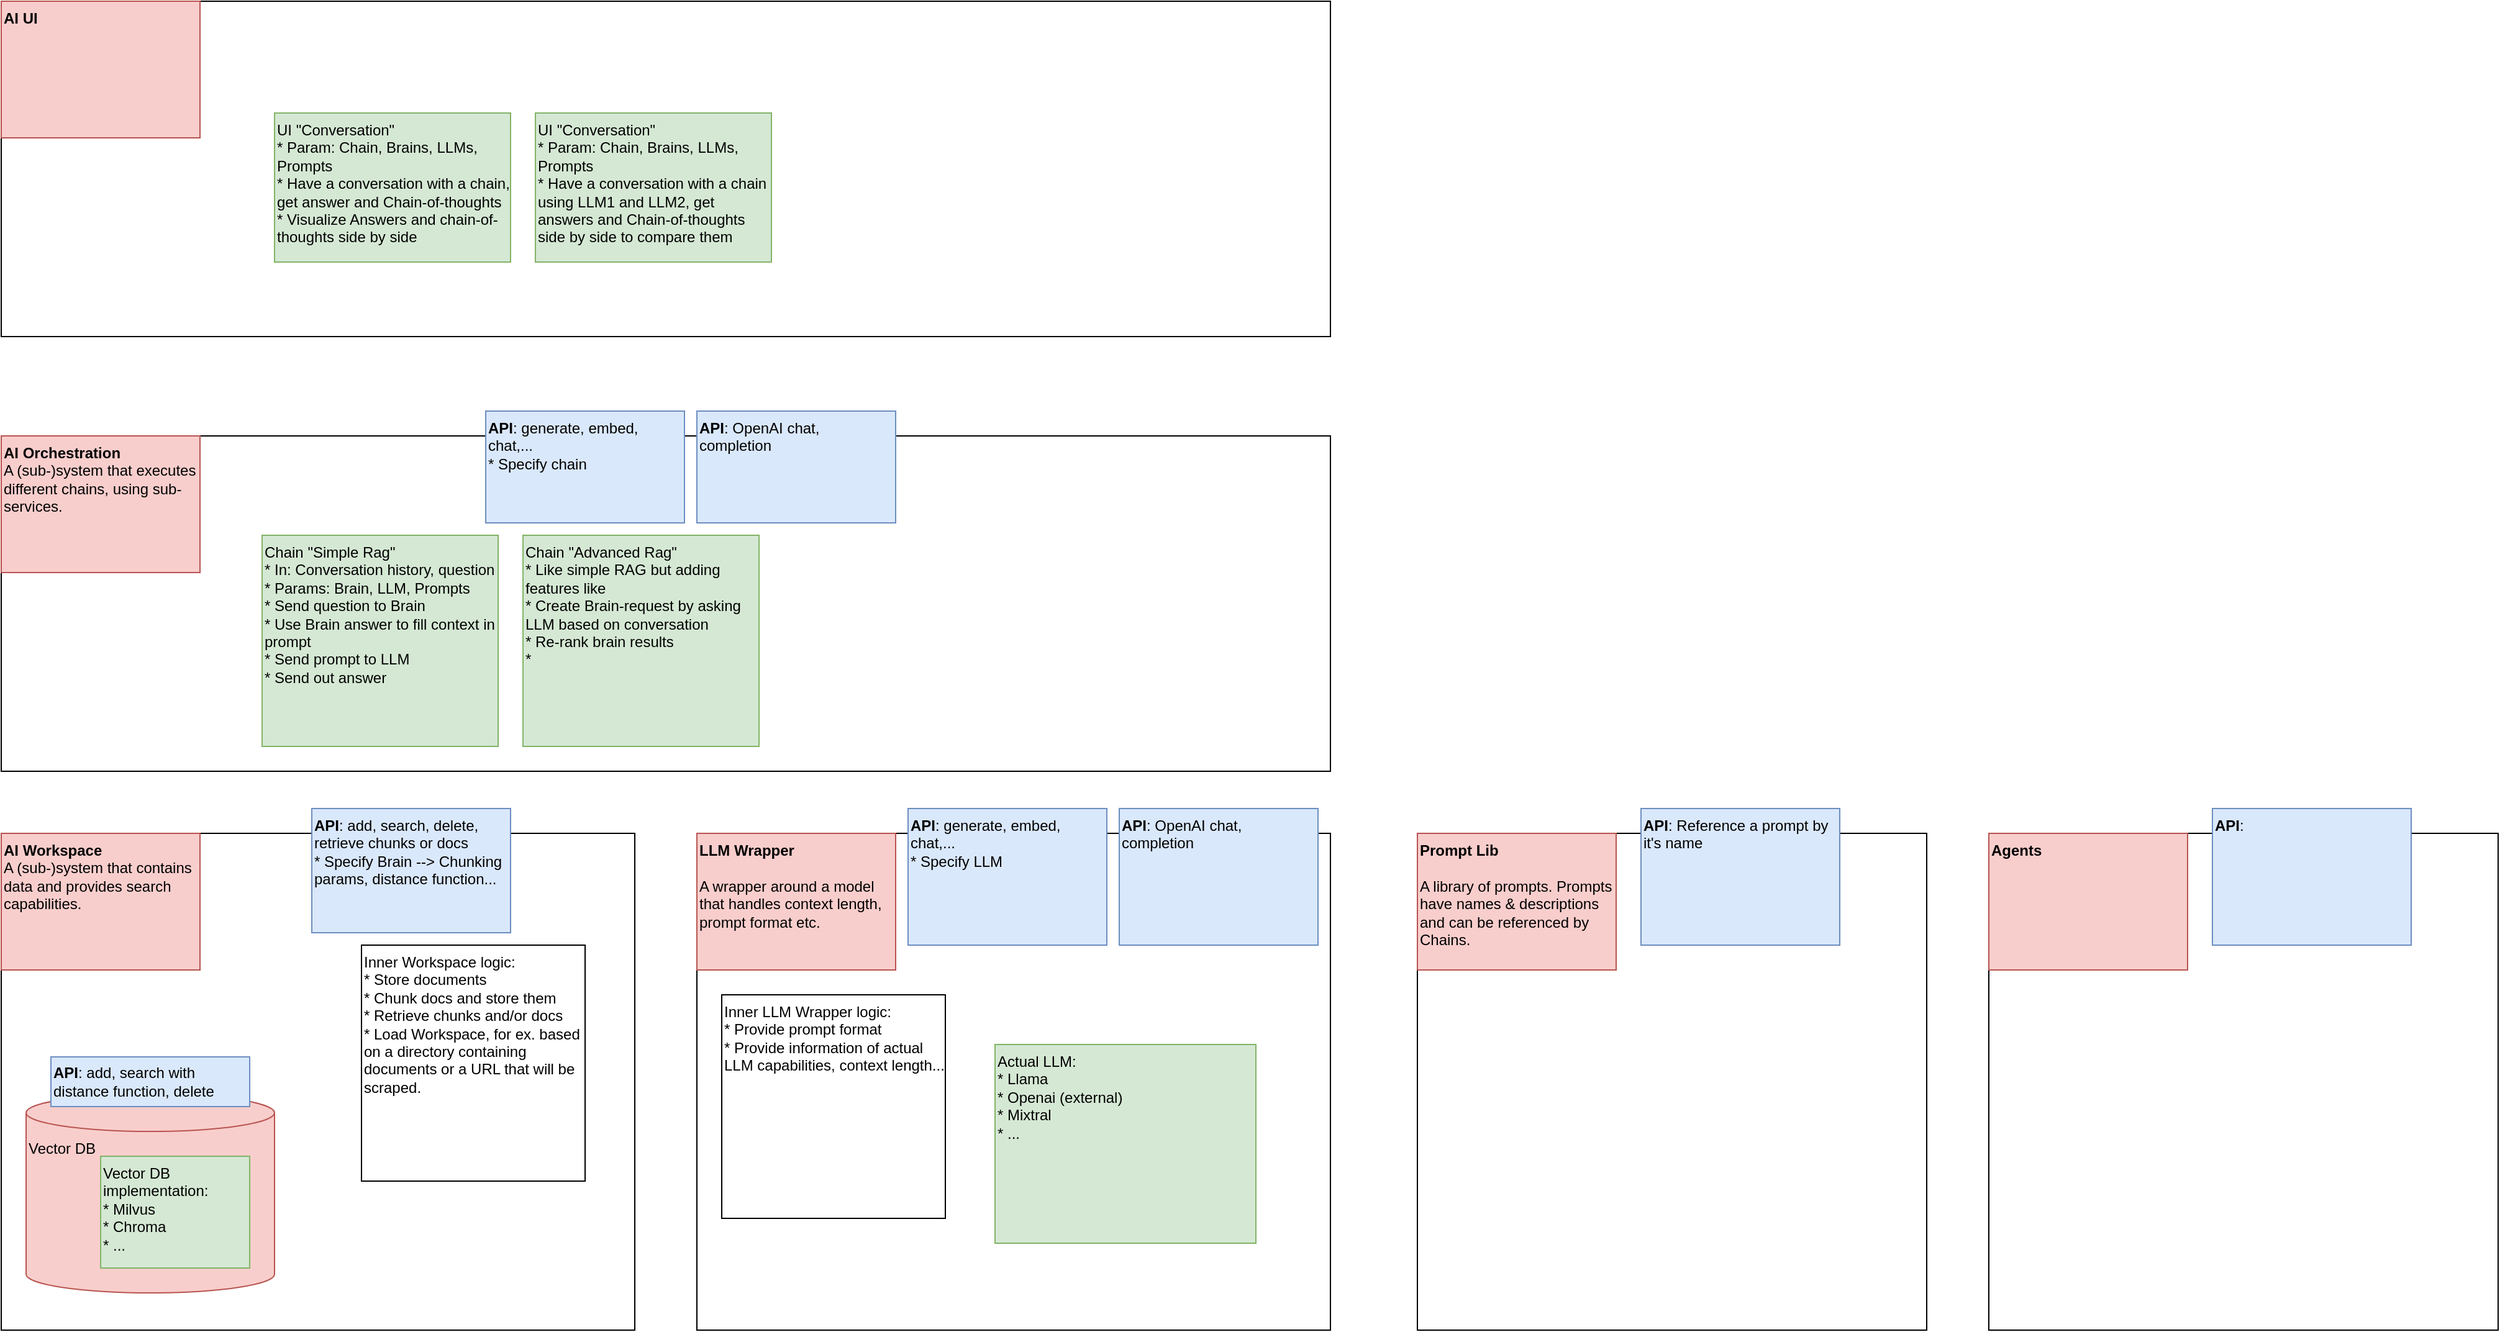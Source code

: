 <mxfile><diagram id="zpGzf-oRHcjbW15I6Q2K" name="Page-1"><mxGraphModel dx="1374" dy="1158" grid="1" gridSize="10" guides="1" tooltips="1" connect="1" arrows="1" fold="1" page="0" pageScale="1" pageWidth="850" pageHeight="1100" math="0" shadow="0"><root><mxCell id="0"/><mxCell id="1" parent="0"/><mxCell id="CE9EN9VTLjrJtfSJjfUC-10" value="" style="rounded=0;whiteSpace=wrap;html=1;" parent="1" vertex="1"><mxGeometry x="240" y="40" width="510" height="400" as="geometry"/></mxCell><mxCell id="CE9EN9VTLjrJtfSJjfUC-3" value="" style="rounded=0;whiteSpace=wrap;html=1;" parent="1" vertex="1"><mxGeometry x="-320" y="40" width="510" height="400" as="geometry"/></mxCell><mxCell id="CE9EN9VTLjrJtfSJjfUC-1" value="Vector DB" style="shape=cylinder3;whiteSpace=wrap;html=1;boundedLbl=1;backgroundOutline=1;size=15;fillColor=#f8cecc;strokeColor=#b85450;align=left;verticalAlign=top;" parent="1" vertex="1"><mxGeometry x="-300" y="250" width="200" height="160" as="geometry"/></mxCell><mxCell id="CE9EN9VTLjrJtfSJjfUC-2" value="&lt;b&gt;API&lt;/b&gt;: add, search with distance function, delete" style="rounded=0;whiteSpace=wrap;html=1;fillColor=#dae8fc;strokeColor=#6c8ebf;align=left;" parent="1" vertex="1"><mxGeometry x="-280" y="220" width="160" height="40" as="geometry"/></mxCell><mxCell id="CE9EN9VTLjrJtfSJjfUC-4" value="&lt;b&gt;API&lt;/b&gt;: add, search, delete, retrieve chunks or docs&lt;div&gt;* Specify Brain --&amp;gt; Chunking params, distance function...&lt;/div&gt;" style="rounded=0;whiteSpace=wrap;html=1;fillColor=#dae8fc;strokeColor=#6c8ebf;align=left;verticalAlign=top;" parent="1" vertex="1"><mxGeometry x="-70" y="20" width="160" height="100" as="geometry"/></mxCell><mxCell id="CE9EN9VTLjrJtfSJjfUC-5" value="&lt;div&gt;&lt;b&gt;AI Workspace&lt;/b&gt;&lt;/div&gt;&lt;div&gt;A (sub-)system that contains data and provides search capabilities.&lt;/div&gt;" style="rounded=0;whiteSpace=wrap;html=1;fillColor=#f8cecc;strokeColor=#b85450;align=left;verticalAlign=top;" parent="1" vertex="1"><mxGeometry x="-320" y="40" width="160" height="110" as="geometry"/></mxCell><mxCell id="CE9EN9VTLjrJtfSJjfUC-6" value="Inner Workspace logic:&lt;div&gt;* Store documents&lt;/div&gt;&lt;div&gt;* Chunk docs and store them&lt;/div&gt;&lt;div&gt;* Retrieve chunks and/or docs&lt;/div&gt;&lt;div&gt;* Load Workspace, for ex. based on a directory containing documents or a URL that will be scraped.&lt;/div&gt;" style="rounded=0;whiteSpace=wrap;html=1;align=left;verticalAlign=top;" parent="1" vertex="1"><mxGeometry x="-30" y="130" width="180" height="190" as="geometry"/></mxCell><mxCell id="CE9EN9VTLjrJtfSJjfUC-9" value="&lt;div&gt;&lt;b&gt;LLM Wrapper&lt;/b&gt;&lt;/div&gt;&lt;div&gt;&lt;b&gt;&lt;br&gt;&lt;/b&gt;&lt;/div&gt;&lt;div&gt;A wrapper around a model that handles context length, prompt format etc.&lt;/div&gt;" style="rounded=0;whiteSpace=wrap;html=1;fillColor=#f8cecc;strokeColor=#b85450;align=left;verticalAlign=top;" parent="1" vertex="1"><mxGeometry x="240" y="40" width="160" height="110" as="geometry"/></mxCell><mxCell id="CE9EN9VTLjrJtfSJjfUC-11" value="Inner LLM Wrapper logic:&lt;div&gt;* Provide prompt format&lt;/div&gt;&lt;div&gt;* Provide information of actual LLM capabilities, context length...&lt;/div&gt;" style="rounded=0;whiteSpace=wrap;html=1;align=left;verticalAlign=top;" parent="1" vertex="1"><mxGeometry x="260" y="170" width="180" height="180" as="geometry"/></mxCell><mxCell id="CE9EN9VTLjrJtfSJjfUC-12" value="&lt;b&gt;API&lt;/b&gt;: generate, embed, chat,...&lt;div&gt;* Specify LLM&lt;/div&gt;" style="rounded=0;whiteSpace=wrap;html=1;fillColor=#dae8fc;strokeColor=#6c8ebf;align=left;verticalAlign=top;" parent="1" vertex="1"><mxGeometry x="410" y="20" width="160" height="110" as="geometry"/></mxCell><mxCell id="CE9EN9VTLjrJtfSJjfUC-13" value="&lt;b&gt;API&lt;/b&gt;: OpenAI chat, completion" style="rounded=0;whiteSpace=wrap;html=1;fillColor=#dae8fc;strokeColor=#6c8ebf;align=left;verticalAlign=top;" parent="1" vertex="1"><mxGeometry x="580" y="20" width="160" height="110" as="geometry"/></mxCell><mxCell id="CE9EN9VTLjrJtfSJjfUC-14" value="Vector DB implementation:&lt;div&gt;* Milvus&lt;/div&gt;&lt;div&gt;* Chroma&lt;/div&gt;&lt;div&gt;* ...&lt;/div&gt;" style="rounded=0;whiteSpace=wrap;html=1;fillColor=#d5e8d4;strokeColor=#82b366;align=left;verticalAlign=top;" parent="1" vertex="1"><mxGeometry x="-240" y="300" width="120" height="90" as="geometry"/></mxCell><mxCell id="CE9EN9VTLjrJtfSJjfUC-15" value="Actual LLM:&lt;div&gt;* Llama&lt;/div&gt;&lt;div&gt;* Openai (external)&lt;/div&gt;&lt;div&gt;* Mixtral&lt;/div&gt;&lt;div&gt;* ...&lt;/div&gt;" style="rounded=0;whiteSpace=wrap;html=1;align=left;verticalAlign=top;fillColor=#d5e8d4;strokeColor=#82b366;" parent="1" vertex="1"><mxGeometry x="480" y="210" width="210" height="160" as="geometry"/></mxCell><mxCell id="CE9EN9VTLjrJtfSJjfUC-16" value="" style="rounded=0;whiteSpace=wrap;html=1;" parent="1" vertex="1"><mxGeometry x="-320" y="-280" width="1070" height="270" as="geometry"/></mxCell><mxCell id="CE9EN9VTLjrJtfSJjfUC-17" value="&lt;div&gt;&lt;b&gt;AI Orchestration&lt;/b&gt;&lt;/div&gt;&lt;div&gt;A (sub-)system that executes different chains, using sub-services.&lt;/div&gt;" style="rounded=0;whiteSpace=wrap;html=1;fillColor=#f8cecc;strokeColor=#b85450;align=left;verticalAlign=top;" parent="1" vertex="1"><mxGeometry x="-320" y="-280" width="160" height="110" as="geometry"/></mxCell><mxCell id="CE9EN9VTLjrJtfSJjfUC-18" value="&lt;b&gt;API&lt;/b&gt;: OpenAI chat, completion" style="rounded=0;whiteSpace=wrap;html=1;fillColor=#dae8fc;strokeColor=#6c8ebf;align=left;verticalAlign=top;" parent="1" vertex="1"><mxGeometry x="240" y="-300" width="160" height="90" as="geometry"/></mxCell><mxCell id="CE9EN9VTLjrJtfSJjfUC-19" value="&lt;b&gt;API&lt;/b&gt;: generate, embed, chat,...&lt;div&gt;* Specify chain&lt;/div&gt;" style="rounded=0;whiteSpace=wrap;html=1;fillColor=#dae8fc;strokeColor=#6c8ebf;align=left;verticalAlign=top;" parent="1" vertex="1"><mxGeometry x="70" y="-300" width="160" height="90" as="geometry"/></mxCell><mxCell id="CE9EN9VTLjrJtfSJjfUC-20" value="Chain &quot;Simple Rag&quot;&lt;div&gt;* In: Conversation history, question&lt;/div&gt;&lt;div&gt;* Params: Brain, LLM, Prompts&lt;/div&gt;&lt;div&gt;* Send question to Brain&lt;/div&gt;&lt;div&gt;* Use Brain answer to fill context in prompt&lt;/div&gt;&lt;div&gt;* Send prompt to LLM&lt;/div&gt;&lt;div&gt;* Send out answer&lt;/div&gt;" style="rounded=0;whiteSpace=wrap;html=1;align=left;verticalAlign=top;fillColor=#d5e8d4;strokeColor=#82b366;" parent="1" vertex="1"><mxGeometry x="-110" y="-200" width="190" height="170" as="geometry"/></mxCell><mxCell id="CE9EN9VTLjrJtfSJjfUC-21" value="" style="rounded=0;whiteSpace=wrap;html=1;" parent="1" vertex="1"><mxGeometry x="-320" y="-630" width="1070" height="270" as="geometry"/></mxCell><mxCell id="CE9EN9VTLjrJtfSJjfUC-22" value="&lt;div&gt;&lt;b&gt;AI UI&lt;/b&gt;&lt;/div&gt;&lt;div&gt;&lt;br&gt;&lt;/div&gt;" style="rounded=0;whiteSpace=wrap;html=1;fillColor=#f8cecc;strokeColor=#b85450;align=left;verticalAlign=top;" parent="1" vertex="1"><mxGeometry x="-320" y="-630" width="160" height="110" as="geometry"/></mxCell><mxCell id="CE9EN9VTLjrJtfSJjfUC-26" value="UI &quot;Conversation&quot;&lt;div&gt;* Param: Chain, Brains, LLMs, Prompts&lt;/div&gt;&lt;div&gt;* Have a conversation with a chain, get answer and Chain-of-thoughts&lt;/div&gt;&lt;div&gt;* Visualize Answers and chain-of-thoughts side by side&lt;/div&gt;" style="rounded=0;whiteSpace=wrap;html=1;align=left;verticalAlign=top;fillColor=#d5e8d4;strokeColor=#82b366;" parent="1" vertex="1"><mxGeometry x="-100" y="-540" width="190" height="120" as="geometry"/></mxCell><mxCell id="CE9EN9VTLjrJtfSJjfUC-27" value="&lt;div&gt;UI &quot;Conversation&quot;&lt;div&gt;* Param: Chain, Brains, LLMs, Prompts&lt;/div&gt;&lt;div&gt;* Have a conversation with a chain using LLM1 and LLM2, get answers and Chain-of-thoughts side by side to compare them&lt;/div&gt;&lt;/div&gt;" style="rounded=0;whiteSpace=wrap;html=1;align=left;verticalAlign=top;fillColor=#d5e8d4;strokeColor=#82b366;" parent="1" vertex="1"><mxGeometry x="110" y="-540" width="190" height="120" as="geometry"/></mxCell><mxCell id="CE9EN9VTLjrJtfSJjfUC-28" value="Chain &quot;Advanced Rag&quot;&lt;div&gt;* Like simple RAG but adding features like&amp;nbsp;&lt;/div&gt;&lt;div&gt;* Create Brain-request by asking LLM based on conversation&lt;/div&gt;&lt;div&gt;* Re-rank brain results&lt;/div&gt;&lt;div&gt;* &amp;nbsp;&lt;/div&gt;" style="rounded=0;whiteSpace=wrap;html=1;align=left;verticalAlign=top;fillColor=#d5e8d4;strokeColor=#82b366;" parent="1" vertex="1"><mxGeometry x="100" y="-200" width="190" height="170" as="geometry"/></mxCell><mxCell id="00By0G_2dAAMdcYObaQ6-2" value="" style="rounded=0;whiteSpace=wrap;html=1;" parent="1" vertex="1"><mxGeometry x="820" y="40" width="410" height="400" as="geometry"/></mxCell><mxCell id="00By0G_2dAAMdcYObaQ6-3" value="&lt;div&gt;&lt;b&gt;Prompt Lib&lt;/b&gt;&lt;/div&gt;&lt;div&gt;&lt;b&gt;&lt;br&gt;&lt;/b&gt;&lt;/div&gt;&lt;div&gt;A library of prompts. Prompts have names &amp;amp; descriptions and can be referenced by Chains.&lt;/div&gt;" style="rounded=0;whiteSpace=wrap;html=1;fillColor=#f8cecc;strokeColor=#b85450;align=left;verticalAlign=top;" parent="1" vertex="1"><mxGeometry x="820" y="40" width="160" height="110" as="geometry"/></mxCell><mxCell id="00By0G_2dAAMdcYObaQ6-4" value="&lt;b&gt;API&lt;/b&gt;: Reference a prompt by it's name" style="rounded=0;whiteSpace=wrap;html=1;fillColor=#dae8fc;strokeColor=#6c8ebf;align=left;verticalAlign=top;" parent="1" vertex="1"><mxGeometry x="1000" y="20" width="160" height="110" as="geometry"/></mxCell><mxCell id="ZuFVSwHULJ2QRQUlA8EJ-1" value="" style="rounded=0;whiteSpace=wrap;html=1;" parent="1" vertex="1"><mxGeometry x="1280" y="40" width="410" height="400" as="geometry"/></mxCell><mxCell id="ZuFVSwHULJ2QRQUlA8EJ-2" value="&lt;div&gt;&lt;b&gt;Agents&lt;/b&gt;&lt;/div&gt;&lt;div&gt;&lt;b&gt;&lt;br&gt;&lt;/b&gt;&lt;/div&gt;&lt;div&gt;&lt;br&gt;&lt;/div&gt;" style="rounded=0;whiteSpace=wrap;html=1;fillColor=#f8cecc;strokeColor=#b85450;align=left;verticalAlign=top;" parent="1" vertex="1"><mxGeometry x="1280" y="40" width="160" height="110" as="geometry"/></mxCell><mxCell id="ZuFVSwHULJ2QRQUlA8EJ-3" value="&lt;b&gt;API&lt;/b&gt;:&amp;nbsp;" style="rounded=0;whiteSpace=wrap;html=1;fillColor=#dae8fc;strokeColor=#6c8ebf;align=left;verticalAlign=top;" parent="1" vertex="1"><mxGeometry x="1460" y="20" width="160" height="110" as="geometry"/></mxCell></root></mxGraphModel></diagram></mxfile>